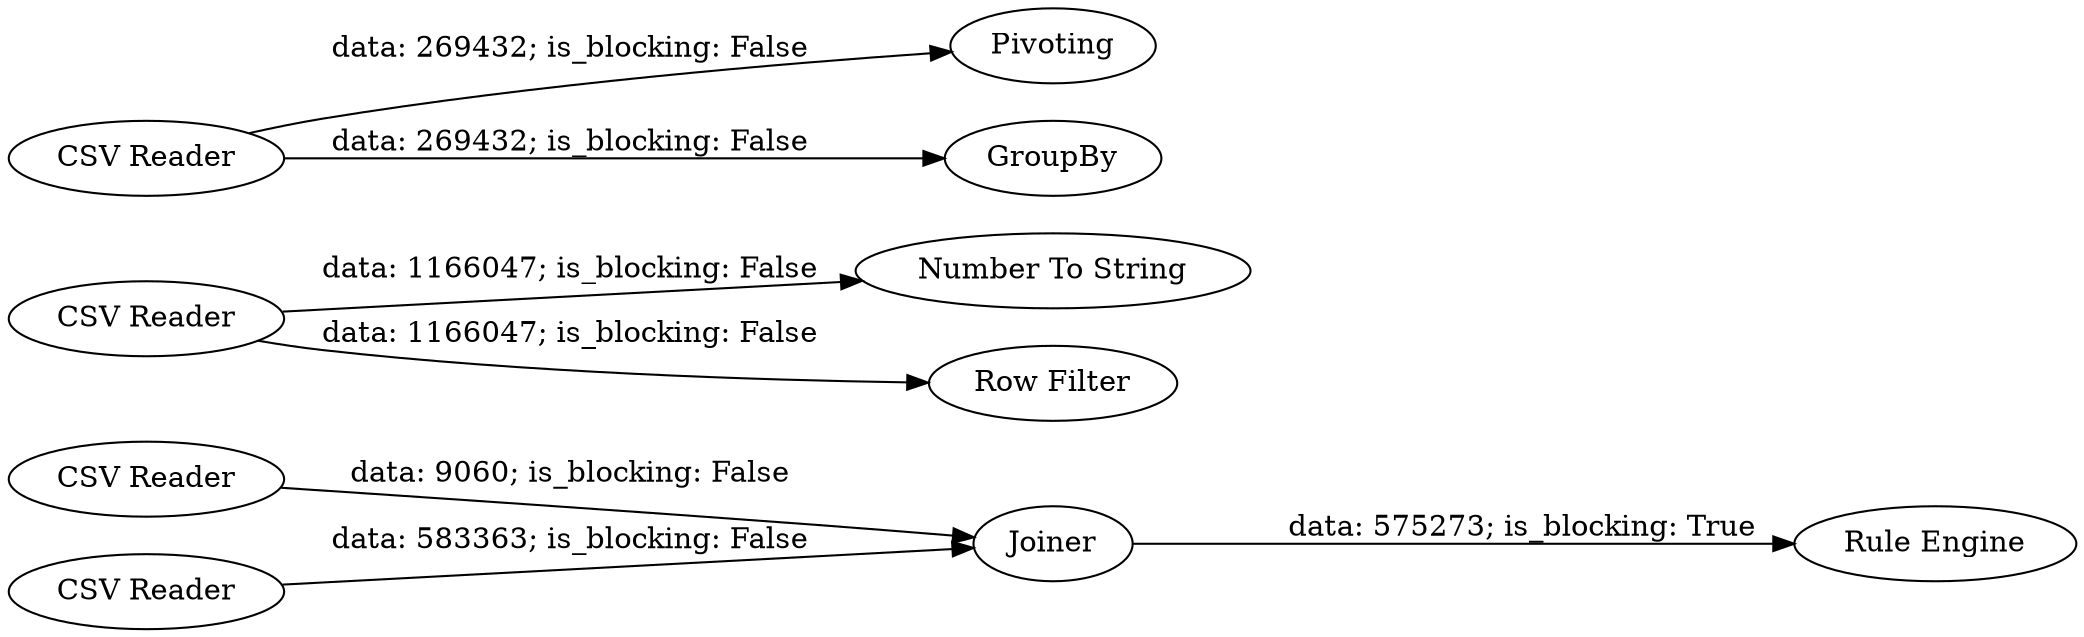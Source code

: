 digraph {
	"6449756847803828040_2" [label="CSV Reader"]
	"6449756847803828040_11" [label="Number To String"]
	"6449756847803828040_3" [label="CSV Reader"]
	"6449756847803828040_5" [label=Joiner]
	"6449756847803828040_6" [label=Pivoting]
	"6449756847803828040_10" [label=GroupBy]
	"6449756847803828040_4" [label="CSV Reader"]
	"6449756847803828040_8" [label="Rule Engine"]
	"6449756847803828040_1" [label="CSV Reader"]
	"6449756847803828040_7" [label="Row Filter"]
	"6449756847803828040_1" -> "6449756847803828040_10" [label="data: 269432; is_blocking: False"]
	"6449756847803828040_5" -> "6449756847803828040_8" [label="data: 575273; is_blocking: True"]
	"6449756847803828040_3" -> "6449756847803828040_5" [label="data: 583363; is_blocking: False"]
	"6449756847803828040_2" -> "6449756847803828040_5" [label="data: 9060; is_blocking: False"]
	"6449756847803828040_4" -> "6449756847803828040_7" [label="data: 1166047; is_blocking: False"]
	"6449756847803828040_1" -> "6449756847803828040_6" [label="data: 269432; is_blocking: False"]
	"6449756847803828040_4" -> "6449756847803828040_11" [label="data: 1166047; is_blocking: False"]
	rankdir=LR
}

